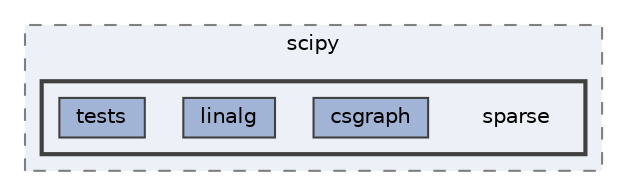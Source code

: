 digraph "/home/jam/Research/IRES-2025/dev/src/llm-scripts/testing/hypothesis-testing/hyp-env/lib/python3.12/site-packages/scipy/sparse"
{
 // LATEX_PDF_SIZE
  bgcolor="transparent";
  edge [fontname=Helvetica,fontsize=10,labelfontname=Helvetica,labelfontsize=10];
  node [fontname=Helvetica,fontsize=10,shape=box,height=0.2,width=0.4];
  compound=true
  subgraph clusterdir_814332bd57e1bf5f66b14a94b0fb7a0b {
    graph [ bgcolor="#edf0f7", pencolor="grey50", label="scipy", fontname=Helvetica,fontsize=10 style="filled,dashed", URL="dir_814332bd57e1bf5f66b14a94b0fb7a0b.html",tooltip=""]
  subgraph clusterdir_8617b9a4974da03497f27baadccb3c94 {
    graph [ bgcolor="#edf0f7", pencolor="grey25", label="", fontname=Helvetica,fontsize=10 style="filled,bold", URL="dir_8617b9a4974da03497f27baadccb3c94.html",tooltip=""]
    dir_8617b9a4974da03497f27baadccb3c94 [shape=plaintext, label="sparse"];
  dir_8ecdd11f6769aa2272ca27a0d7da86ba [label="csgraph", fillcolor="#a2b4d6", color="grey25", style="filled", URL="dir_8ecdd11f6769aa2272ca27a0d7da86ba.html",tooltip=""];
  dir_2ec856951303f6c7e90ab803a47e6a32 [label="linalg", fillcolor="#a2b4d6", color="grey25", style="filled", URL="dir_2ec856951303f6c7e90ab803a47e6a32.html",tooltip=""];
  dir_6e54b82773677ee9dc4e4ddbb7d940f5 [label="tests", fillcolor="#a2b4d6", color="grey25", style="filled", URL="dir_6e54b82773677ee9dc4e4ddbb7d940f5.html",tooltip=""];
  }
  }
}
